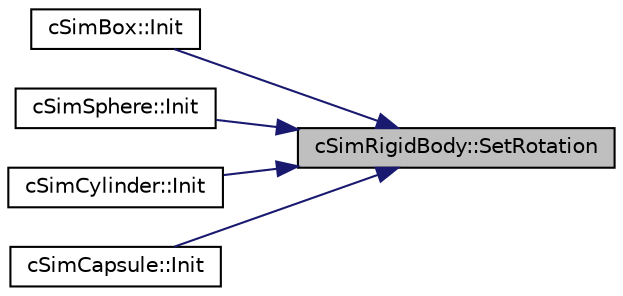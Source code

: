 digraph "cSimRigidBody::SetRotation"
{
 // LATEX_PDF_SIZE
  edge [fontname="Helvetica",fontsize="10",labelfontname="Helvetica",labelfontsize="10"];
  node [fontname="Helvetica",fontsize="10",shape=record];
  rankdir="RL";
  Node1 [label="cSimRigidBody::SetRotation",height=0.2,width=0.4,color="black", fillcolor="grey75", style="filled", fontcolor="black",tooltip=" "];
  Node1 -> Node2 [dir="back",color="midnightblue",fontsize="10",style="solid",fontname="Helvetica"];
  Node2 [label="cSimBox::Init",height=0.2,width=0.4,color="black", fillcolor="white", style="filled",URL="$classc_sim_box.html#a824505151b290d12576c9140a00d3d53",tooltip=" "];
  Node1 -> Node3 [dir="back",color="midnightblue",fontsize="10",style="solid",fontname="Helvetica"];
  Node3 [label="cSimSphere::Init",height=0.2,width=0.4,color="black", fillcolor="white", style="filled",URL="$classc_sim_sphere.html#af1ee8aa2531669f310c9435beb059ebf",tooltip=" "];
  Node1 -> Node4 [dir="back",color="midnightblue",fontsize="10",style="solid",fontname="Helvetica"];
  Node4 [label="cSimCylinder::Init",height=0.2,width=0.4,color="black", fillcolor="white", style="filled",URL="$classc_sim_cylinder.html#a489bf44c8c1590e39fe5d3c26db2da7b",tooltip=" "];
  Node1 -> Node5 [dir="back",color="midnightblue",fontsize="10",style="solid",fontname="Helvetica"];
  Node5 [label="cSimCapsule::Init",height=0.2,width=0.4,color="black", fillcolor="white", style="filled",URL="$classc_sim_capsule.html#a99cb7e26dcfe965235268a430ea02364",tooltip=" "];
}
